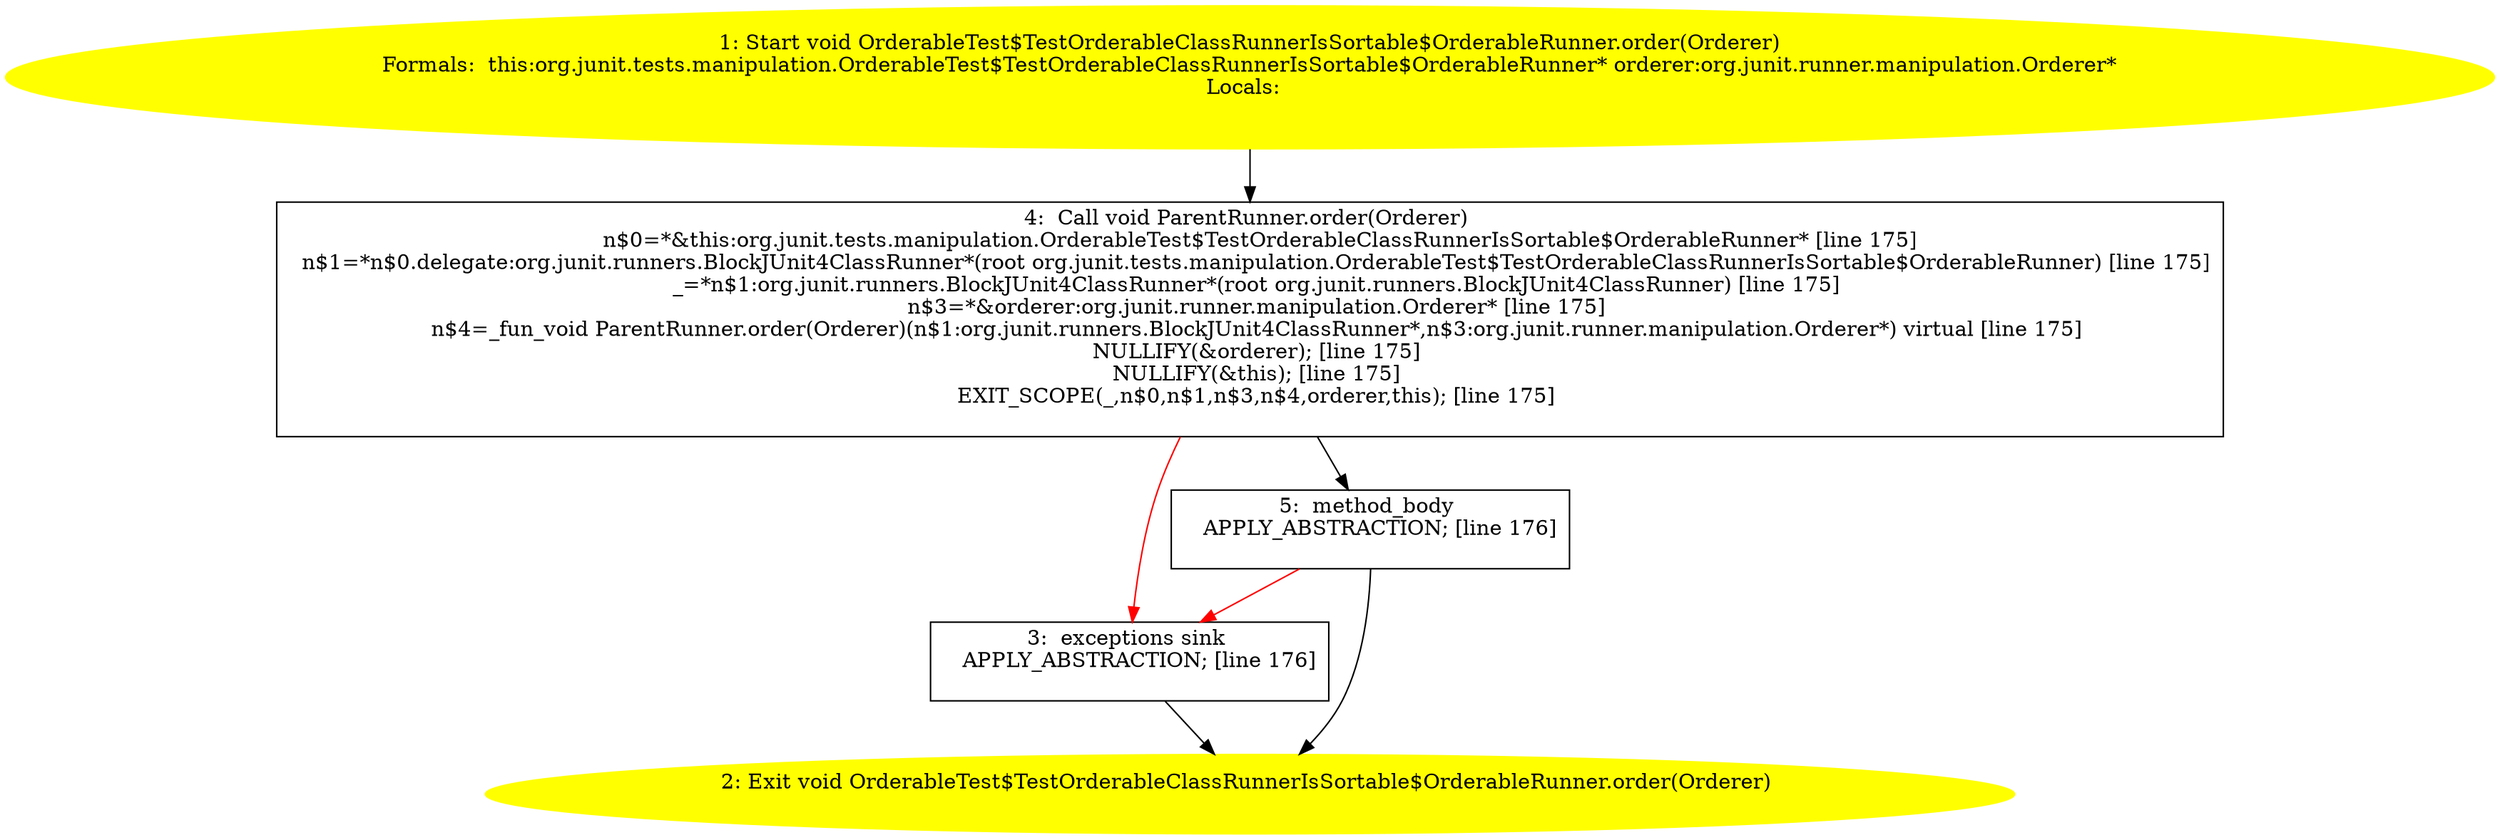 /* @generated */
digraph cfg {
"org.junit.tests.manipulation.OrderableTest$TestOrderableClassRunnerIsSortable$OrderableRunner.order(.8d941ba2f222f7bc171faf1dd0c41536_1" [label="1: Start void OrderableTest$TestOrderableClassRunnerIsSortable$OrderableRunner.order(Orderer)\nFormals:  this:org.junit.tests.manipulation.OrderableTest$TestOrderableClassRunnerIsSortable$OrderableRunner* orderer:org.junit.runner.manipulation.Orderer*\nLocals:  \n  " color=yellow style=filled]
	

	 "org.junit.tests.manipulation.OrderableTest$TestOrderableClassRunnerIsSortable$OrderableRunner.order(.8d941ba2f222f7bc171faf1dd0c41536_1" -> "org.junit.tests.manipulation.OrderableTest$TestOrderableClassRunnerIsSortable$OrderableRunner.order(.8d941ba2f222f7bc171faf1dd0c41536_4" ;
"org.junit.tests.manipulation.OrderableTest$TestOrderableClassRunnerIsSortable$OrderableRunner.order(.8d941ba2f222f7bc171faf1dd0c41536_2" [label="2: Exit void OrderableTest$TestOrderableClassRunnerIsSortable$OrderableRunner.order(Orderer) \n  " color=yellow style=filled]
	

"org.junit.tests.manipulation.OrderableTest$TestOrderableClassRunnerIsSortable$OrderableRunner.order(.8d941ba2f222f7bc171faf1dd0c41536_3" [label="3:  exceptions sink \n   APPLY_ABSTRACTION; [line 176]\n " shape="box"]
	

	 "org.junit.tests.manipulation.OrderableTest$TestOrderableClassRunnerIsSortable$OrderableRunner.order(.8d941ba2f222f7bc171faf1dd0c41536_3" -> "org.junit.tests.manipulation.OrderableTest$TestOrderableClassRunnerIsSortable$OrderableRunner.order(.8d941ba2f222f7bc171faf1dd0c41536_2" ;
"org.junit.tests.manipulation.OrderableTest$TestOrderableClassRunnerIsSortable$OrderableRunner.order(.8d941ba2f222f7bc171faf1dd0c41536_4" [label="4:  Call void ParentRunner.order(Orderer) \n   n$0=*&this:org.junit.tests.manipulation.OrderableTest$TestOrderableClassRunnerIsSortable$OrderableRunner* [line 175]\n  n$1=*n$0.delegate:org.junit.runners.BlockJUnit4ClassRunner*(root org.junit.tests.manipulation.OrderableTest$TestOrderableClassRunnerIsSortable$OrderableRunner) [line 175]\n  _=*n$1:org.junit.runners.BlockJUnit4ClassRunner*(root org.junit.runners.BlockJUnit4ClassRunner) [line 175]\n  n$3=*&orderer:org.junit.runner.manipulation.Orderer* [line 175]\n  n$4=_fun_void ParentRunner.order(Orderer)(n$1:org.junit.runners.BlockJUnit4ClassRunner*,n$3:org.junit.runner.manipulation.Orderer*) virtual [line 175]\n  NULLIFY(&orderer); [line 175]\n  NULLIFY(&this); [line 175]\n  EXIT_SCOPE(_,n$0,n$1,n$3,n$4,orderer,this); [line 175]\n " shape="box"]
	

	 "org.junit.tests.manipulation.OrderableTest$TestOrderableClassRunnerIsSortable$OrderableRunner.order(.8d941ba2f222f7bc171faf1dd0c41536_4" -> "org.junit.tests.manipulation.OrderableTest$TestOrderableClassRunnerIsSortable$OrderableRunner.order(.8d941ba2f222f7bc171faf1dd0c41536_5" ;
	 "org.junit.tests.manipulation.OrderableTest$TestOrderableClassRunnerIsSortable$OrderableRunner.order(.8d941ba2f222f7bc171faf1dd0c41536_4" -> "org.junit.tests.manipulation.OrderableTest$TestOrderableClassRunnerIsSortable$OrderableRunner.order(.8d941ba2f222f7bc171faf1dd0c41536_3" [color="red" ];
"org.junit.tests.manipulation.OrderableTest$TestOrderableClassRunnerIsSortable$OrderableRunner.order(.8d941ba2f222f7bc171faf1dd0c41536_5" [label="5:  method_body \n   APPLY_ABSTRACTION; [line 176]\n " shape="box"]
	

	 "org.junit.tests.manipulation.OrderableTest$TestOrderableClassRunnerIsSortable$OrderableRunner.order(.8d941ba2f222f7bc171faf1dd0c41536_5" -> "org.junit.tests.manipulation.OrderableTest$TestOrderableClassRunnerIsSortable$OrderableRunner.order(.8d941ba2f222f7bc171faf1dd0c41536_2" ;
	 "org.junit.tests.manipulation.OrderableTest$TestOrderableClassRunnerIsSortable$OrderableRunner.order(.8d941ba2f222f7bc171faf1dd0c41536_5" -> "org.junit.tests.manipulation.OrderableTest$TestOrderableClassRunnerIsSortable$OrderableRunner.order(.8d941ba2f222f7bc171faf1dd0c41536_3" [color="red" ];
}
